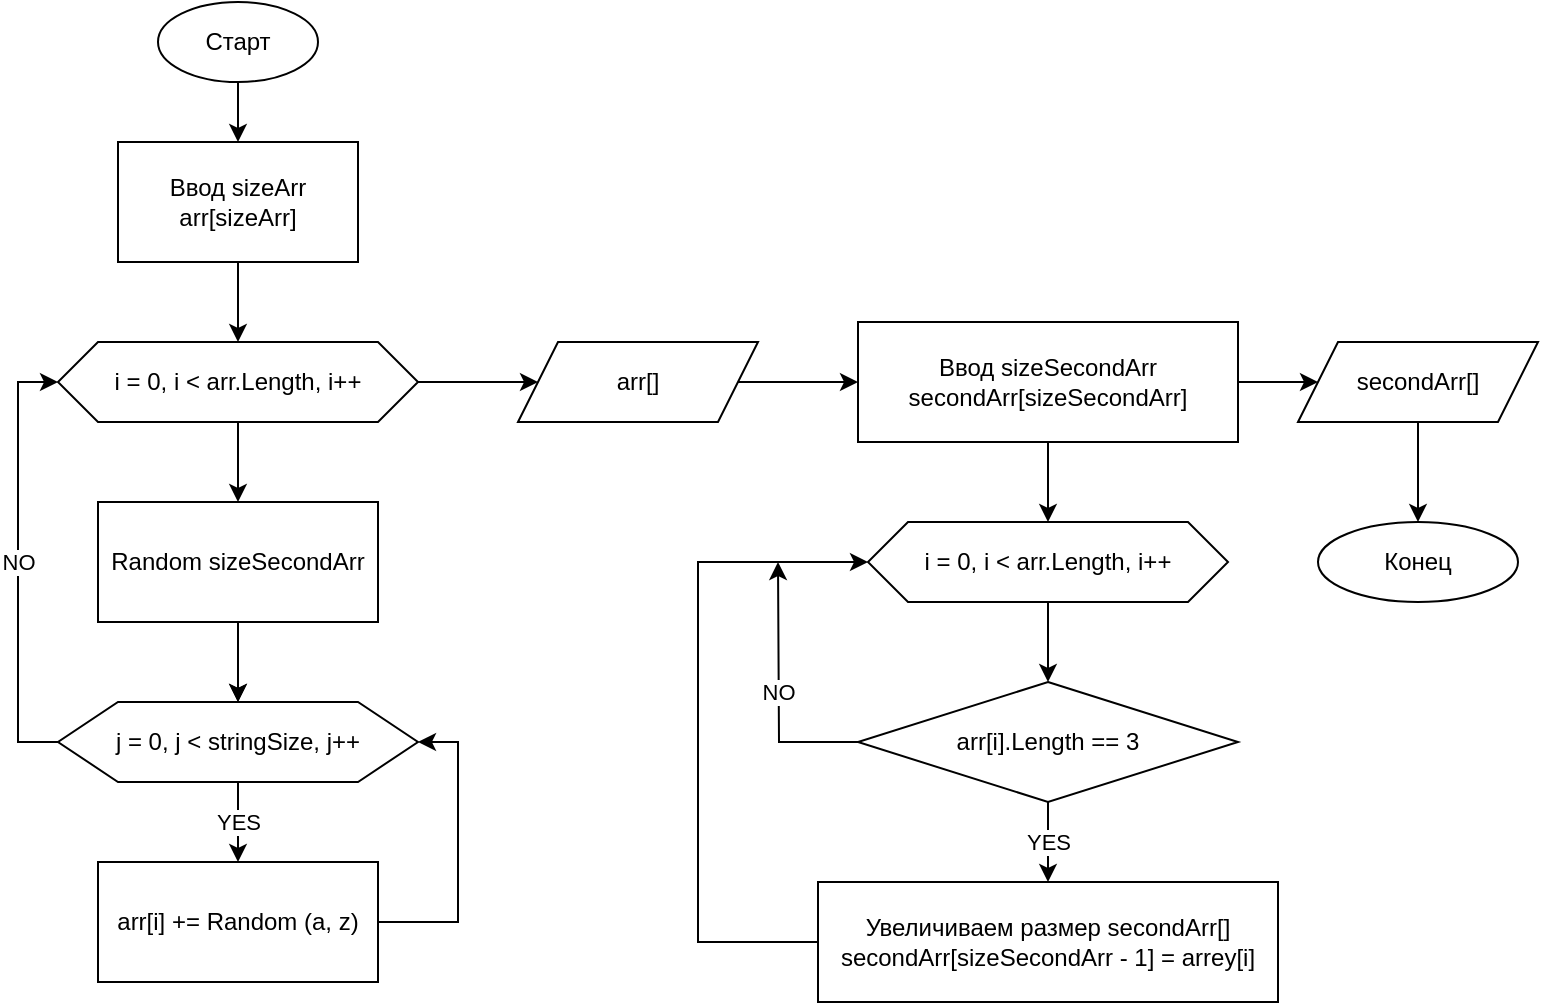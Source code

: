 <mxfile version="20.3.0" type="device"><diagram id="4Wkmmt42KC0NWNwNunSz" name="Страница 1"><mxGraphModel dx="1102" dy="685" grid="1" gridSize="10" guides="1" tooltips="1" connect="1" arrows="1" fold="1" page="1" pageScale="1" pageWidth="827" pageHeight="1169" math="0" shadow="0"><root><mxCell id="0"/><mxCell id="1" parent="0"/><mxCell id="NCxFvE3qWww9xqh0q9xQ-3" value="" style="edgeStyle=orthogonalEdgeStyle;rounded=0;orthogonalLoop=1;jettySize=auto;html=1;" edge="1" parent="1" source="NCxFvE3qWww9xqh0q9xQ-1" target="NCxFvE3qWww9xqh0q9xQ-2"><mxGeometry relative="1" as="geometry"/></mxCell><mxCell id="NCxFvE3qWww9xqh0q9xQ-1" value="Старт" style="ellipse;whiteSpace=wrap;html=1;" vertex="1" parent="1"><mxGeometry x="90" y="20" width="80" height="40" as="geometry"/></mxCell><mxCell id="NCxFvE3qWww9xqh0q9xQ-8" value="" style="edgeStyle=orthogonalEdgeStyle;rounded=0;orthogonalLoop=1;jettySize=auto;html=1;" edge="1" parent="1" source="NCxFvE3qWww9xqh0q9xQ-2" target="NCxFvE3qWww9xqh0q9xQ-6"><mxGeometry relative="1" as="geometry"/></mxCell><mxCell id="NCxFvE3qWww9xqh0q9xQ-2" value="Ввод sizeArr&lt;br&gt;arr[sizeArr]" style="whiteSpace=wrap;html=1;" vertex="1" parent="1"><mxGeometry x="70" y="90" width="120" height="60" as="geometry"/></mxCell><mxCell id="NCxFvE3qWww9xqh0q9xQ-10" value="" style="edgeStyle=orthogonalEdgeStyle;rounded=0;orthogonalLoop=1;jettySize=auto;html=1;" edge="1" parent="1" source="NCxFvE3qWww9xqh0q9xQ-6" target="NCxFvE3qWww9xqh0q9xQ-9"><mxGeometry relative="1" as="geometry"/></mxCell><mxCell id="NCxFvE3qWww9xqh0q9xQ-20" value="" style="edgeStyle=orthogonalEdgeStyle;rounded=0;orthogonalLoop=1;jettySize=auto;html=1;" edge="1" parent="1" source="NCxFvE3qWww9xqh0q9xQ-6" target="NCxFvE3qWww9xqh0q9xQ-19"><mxGeometry relative="1" as="geometry"/></mxCell><mxCell id="NCxFvE3qWww9xqh0q9xQ-6" value="i = 0, i &amp;lt; arr.Length, i++" style="shape=hexagon;perimeter=hexagonPerimeter2;whiteSpace=wrap;html=1;fixedSize=1;" vertex="1" parent="1"><mxGeometry x="40" y="190" width="180" height="40" as="geometry"/></mxCell><mxCell id="NCxFvE3qWww9xqh0q9xQ-12" value="" style="edgeStyle=orthogonalEdgeStyle;rounded=0;orthogonalLoop=1;jettySize=auto;html=1;" edge="1" parent="1" source="NCxFvE3qWww9xqh0q9xQ-9" target="NCxFvE3qWww9xqh0q9xQ-11"><mxGeometry relative="1" as="geometry"/></mxCell><mxCell id="NCxFvE3qWww9xqh0q9xQ-15" value="" style="edgeStyle=orthogonalEdgeStyle;rounded=0;orthogonalLoop=1;jettySize=auto;html=1;" edge="1" parent="1" source="NCxFvE3qWww9xqh0q9xQ-9" target="NCxFvE3qWww9xqh0q9xQ-11"><mxGeometry relative="1" as="geometry"/></mxCell><mxCell id="NCxFvE3qWww9xqh0q9xQ-9" value="Random sizeSecondArr" style="rounded=0;whiteSpace=wrap;html=1;" vertex="1" parent="1"><mxGeometry x="60" y="270" width="140" height="60" as="geometry"/></mxCell><mxCell id="NCxFvE3qWww9xqh0q9xQ-13" value="NO" style="edgeStyle=orthogonalEdgeStyle;rounded=0;orthogonalLoop=1;jettySize=auto;html=1;entryX=0;entryY=0.5;entryDx=0;entryDy=0;" edge="1" parent="1" source="NCxFvE3qWww9xqh0q9xQ-11" target="NCxFvE3qWww9xqh0q9xQ-6"><mxGeometry relative="1" as="geometry"><Array as="points"><mxPoint x="20" y="390"/><mxPoint x="20" y="210"/></Array></mxGeometry></mxCell><mxCell id="NCxFvE3qWww9xqh0q9xQ-17" value="YES" style="edgeStyle=orthogonalEdgeStyle;rounded=0;orthogonalLoop=1;jettySize=auto;html=1;" edge="1" parent="1" source="NCxFvE3qWww9xqh0q9xQ-11" target="NCxFvE3qWww9xqh0q9xQ-16"><mxGeometry relative="1" as="geometry"/></mxCell><mxCell id="NCxFvE3qWww9xqh0q9xQ-11" value="j = 0, j &amp;lt; stringSize, j++" style="shape=hexagon;perimeter=hexagonPerimeter2;whiteSpace=wrap;html=1;fixedSize=1;size=30;" vertex="1" parent="1"><mxGeometry x="40" y="370" width="180" height="40" as="geometry"/></mxCell><mxCell id="NCxFvE3qWww9xqh0q9xQ-18" style="edgeStyle=orthogonalEdgeStyle;rounded=0;orthogonalLoop=1;jettySize=auto;html=1;entryX=1;entryY=0.5;entryDx=0;entryDy=0;" edge="1" parent="1" source="NCxFvE3qWww9xqh0q9xQ-16" target="NCxFvE3qWww9xqh0q9xQ-11"><mxGeometry relative="1" as="geometry"><mxPoint x="260" y="390" as="targetPoint"/><Array as="points"><mxPoint x="240" y="480"/><mxPoint x="240" y="390"/></Array></mxGeometry></mxCell><mxCell id="NCxFvE3qWww9xqh0q9xQ-16" value="arr[i] += Random (a, z)" style="rounded=0;whiteSpace=wrap;html=1;" vertex="1" parent="1"><mxGeometry x="60" y="450" width="140" height="60" as="geometry"/></mxCell><mxCell id="NCxFvE3qWww9xqh0q9xQ-22" value="" style="edgeStyle=orthogonalEdgeStyle;rounded=0;orthogonalLoop=1;jettySize=auto;html=1;" edge="1" parent="1" source="NCxFvE3qWww9xqh0q9xQ-19" target="NCxFvE3qWww9xqh0q9xQ-21"><mxGeometry relative="1" as="geometry"/></mxCell><mxCell id="NCxFvE3qWww9xqh0q9xQ-19" value="arr[]" style="shape=parallelogram;perimeter=parallelogramPerimeter;whiteSpace=wrap;html=1;fixedSize=1;" vertex="1" parent="1"><mxGeometry x="270" y="190" width="120" height="40" as="geometry"/></mxCell><mxCell id="NCxFvE3qWww9xqh0q9xQ-24" value="" style="edgeStyle=orthogonalEdgeStyle;rounded=0;orthogonalLoop=1;jettySize=auto;html=1;" edge="1" parent="1" source="NCxFvE3qWww9xqh0q9xQ-21" target="NCxFvE3qWww9xqh0q9xQ-23"><mxGeometry relative="1" as="geometry"/></mxCell><mxCell id="NCxFvE3qWww9xqh0q9xQ-36" value="" style="edgeStyle=orthogonalEdgeStyle;rounded=0;orthogonalLoop=1;jettySize=auto;html=1;" edge="1" parent="1" source="NCxFvE3qWww9xqh0q9xQ-21" target="NCxFvE3qWww9xqh0q9xQ-33"><mxGeometry relative="1" as="geometry"/></mxCell><mxCell id="NCxFvE3qWww9xqh0q9xQ-21" value="Ввод sizeSecondArr&lt;br&gt;secondArr[sizeSecondArr]" style="whiteSpace=wrap;html=1;" vertex="1" parent="1"><mxGeometry x="440" y="180" width="190" height="60" as="geometry"/></mxCell><mxCell id="NCxFvE3qWww9xqh0q9xQ-28" value="" style="edgeStyle=orthogonalEdgeStyle;rounded=0;orthogonalLoop=1;jettySize=auto;html=1;" edge="1" parent="1" source="NCxFvE3qWww9xqh0q9xQ-23" target="NCxFvE3qWww9xqh0q9xQ-25"><mxGeometry relative="1" as="geometry"/></mxCell><mxCell id="NCxFvE3qWww9xqh0q9xQ-23" value="i = 0, i &amp;lt; arr.Length, i++" style="shape=hexagon;perimeter=hexagonPerimeter2;whiteSpace=wrap;html=1;fixedSize=1;" vertex="1" parent="1"><mxGeometry x="445" y="280" width="180" height="40" as="geometry"/></mxCell><mxCell id="NCxFvE3qWww9xqh0q9xQ-29" value="YES" style="edgeStyle=orthogonalEdgeStyle;rounded=0;orthogonalLoop=1;jettySize=auto;html=1;" edge="1" parent="1" source="NCxFvE3qWww9xqh0q9xQ-25" target="NCxFvE3qWww9xqh0q9xQ-27"><mxGeometry relative="1" as="geometry"/></mxCell><mxCell id="NCxFvE3qWww9xqh0q9xQ-32" value="NO" style="edgeStyle=orthogonalEdgeStyle;rounded=0;orthogonalLoop=1;jettySize=auto;html=1;" edge="1" parent="1" source="NCxFvE3qWww9xqh0q9xQ-25"><mxGeometry relative="1" as="geometry"><mxPoint x="400" y="300" as="targetPoint"/></mxGeometry></mxCell><mxCell id="NCxFvE3qWww9xqh0q9xQ-25" value="arr[i].Length == 3" style="rhombus;whiteSpace=wrap;html=1;" vertex="1" parent="1"><mxGeometry x="440" y="360" width="190" height="60" as="geometry"/></mxCell><mxCell id="NCxFvE3qWww9xqh0q9xQ-31" style="edgeStyle=orthogonalEdgeStyle;rounded=0;orthogonalLoop=1;jettySize=auto;html=1;entryX=0;entryY=0.5;entryDx=0;entryDy=0;" edge="1" parent="1" source="NCxFvE3qWww9xqh0q9xQ-27" target="NCxFvE3qWww9xqh0q9xQ-23"><mxGeometry relative="1" as="geometry"><Array as="points"><mxPoint x="360" y="490"/><mxPoint x="360" y="300"/></Array></mxGeometry></mxCell><mxCell id="NCxFvE3qWww9xqh0q9xQ-27" value="Увеличиваем размер secondArr[]&lt;br&gt;secondArr[sizeSecondArr - 1] = arrey[i]" style="whiteSpace=wrap;html=1;" vertex="1" parent="1"><mxGeometry x="420" y="460" width="230" height="60" as="geometry"/></mxCell><mxCell id="NCxFvE3qWww9xqh0q9xQ-38" value="" style="edgeStyle=orthogonalEdgeStyle;rounded=0;orthogonalLoop=1;jettySize=auto;html=1;" edge="1" parent="1" source="NCxFvE3qWww9xqh0q9xQ-33" target="NCxFvE3qWww9xqh0q9xQ-37"><mxGeometry relative="1" as="geometry"/></mxCell><mxCell id="NCxFvE3qWww9xqh0q9xQ-33" value="secondArr[]" style="shape=parallelogram;perimeter=parallelogramPerimeter;whiteSpace=wrap;html=1;fixedSize=1;" vertex="1" parent="1"><mxGeometry x="660" y="190" width="120" height="40" as="geometry"/></mxCell><mxCell id="NCxFvE3qWww9xqh0q9xQ-37" value="Конец" style="ellipse;whiteSpace=wrap;html=1;" vertex="1" parent="1"><mxGeometry x="670" y="280" width="100" height="40" as="geometry"/></mxCell></root></mxGraphModel></diagram></mxfile>